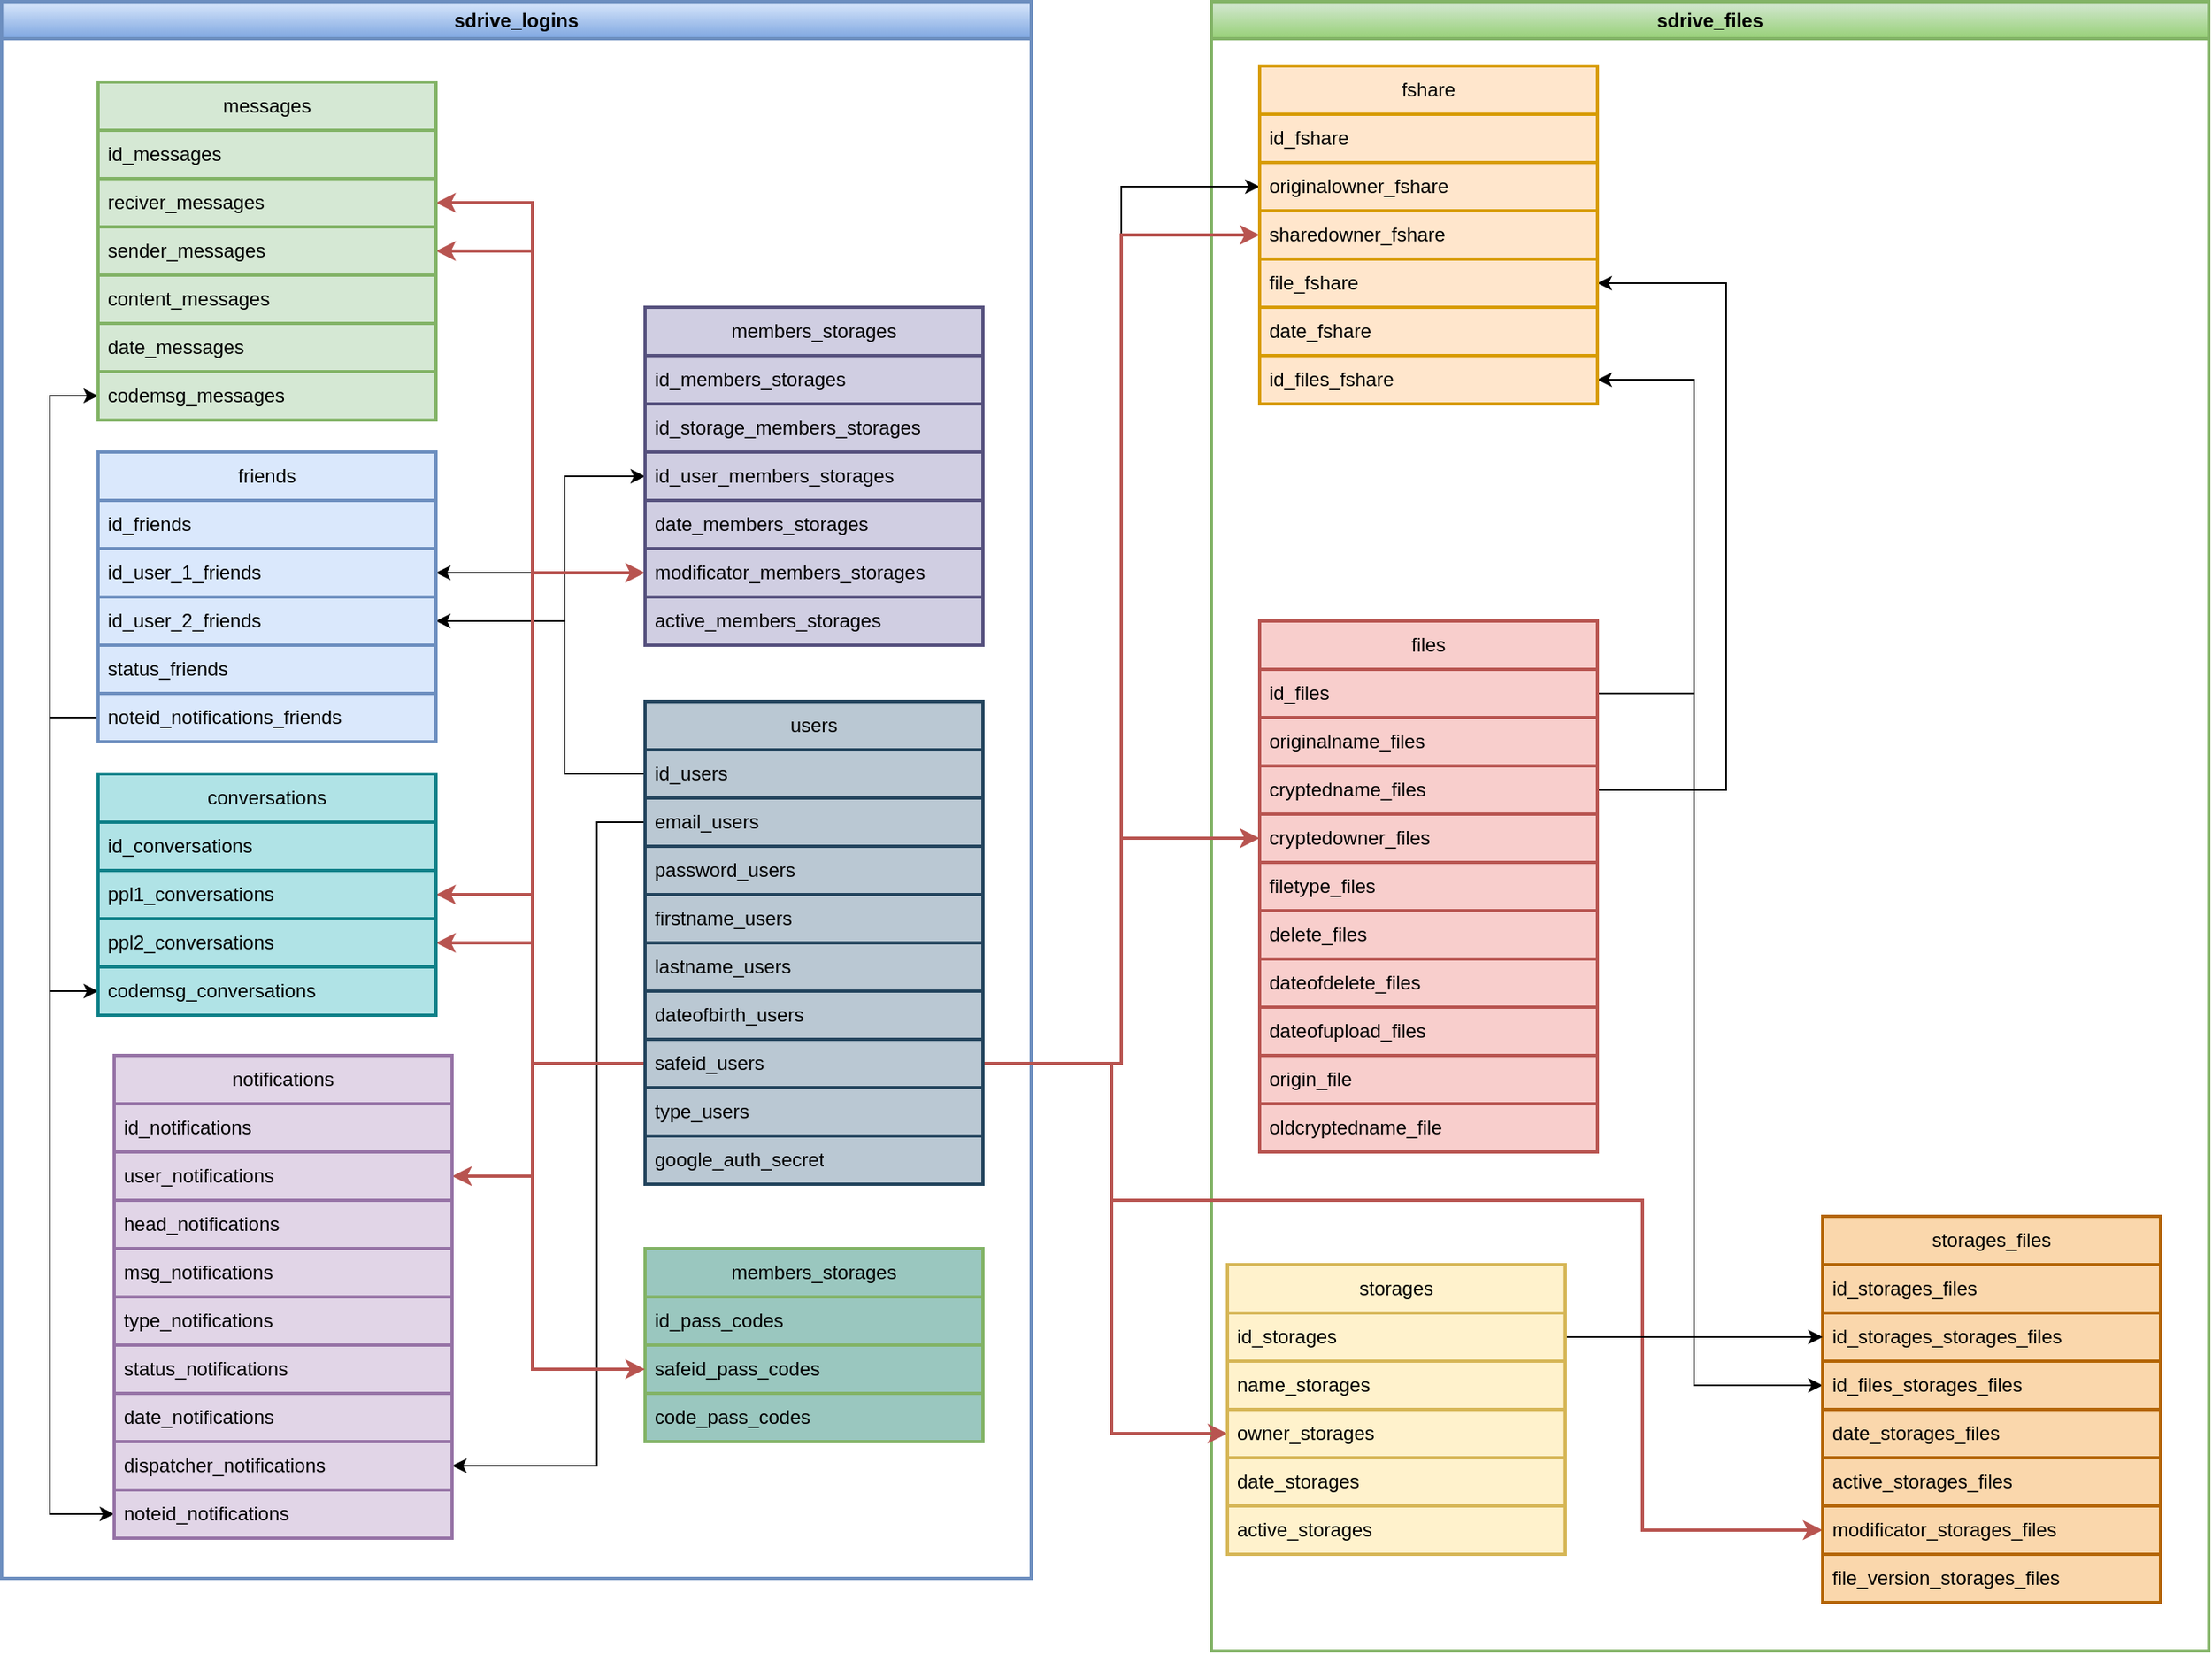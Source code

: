 <mxfile version="24.7.17">
  <diagram id="C5RBs43oDa-KdzZeNtuy" name="Page-1">
    <mxGraphModel dx="2049" dy="1194" grid="1" gridSize="10" guides="1" tooltips="1" connect="1" arrows="1" fold="1" page="1" pageScale="1" pageWidth="827" pageHeight="1169" math="0" shadow="0">
      <root>
        <mxCell id="WIyWlLk6GJQsqaUBKTNV-0" />
        <mxCell id="WIyWlLk6GJQsqaUBKTNV-1" parent="WIyWlLk6GJQsqaUBKTNV-0" />
        <mxCell id="mqpPeJEpPNXo4DSsm6xn-88" value="sdrive_files" style="swimlane;whiteSpace=wrap;html=1;startSize=23;fillColor=#d5e8d4;gradientColor=#97d077;strokeColor=#82b366;container=0;strokeWidth=2;" parent="WIyWlLk6GJQsqaUBKTNV-1" vertex="1">
          <mxGeometry x="952" y="50" width="620" height="1025" as="geometry" />
        </mxCell>
        <mxCell id="mqpPeJEpPNXo4DSsm6xn-89" value="sdrive_logins" style="swimlane;whiteSpace=wrap;html=1;fillColor=#dae8fc;gradientColor=#7ea6e0;strokeColor=#6c8ebf;container=0;strokeWidth=2;" parent="WIyWlLk6GJQsqaUBKTNV-1" vertex="1">
          <mxGeometry x="200" y="50" width="640" height="980" as="geometry" />
        </mxCell>
        <mxCell id="PCbA790wtaqUP_7SGAwk-0" value="google_auth_secret" style="text;strokeColor=#23445d;fillColor=#bac8d3;align=left;verticalAlign=middle;spacingLeft=4;spacingRight=4;overflow=hidden;points=[[0,0.5],[1,0.5]];portConstraint=eastwest;rotatable=0;whiteSpace=wrap;html=1;strokeWidth=2;container=0;" vertex="1" parent="mqpPeJEpPNXo4DSsm6xn-89">
          <mxGeometry x="400" y="705" width="210" height="30" as="geometry" />
        </mxCell>
        <mxCell id="PCbA790wtaqUP_7SGAwk-6" value="members_storages" style="swimlane;fontStyle=0;childLayout=stackLayout;horizontal=1;startSize=30;horizontalStack=0;resizeParent=1;resizeParentMax=0;resizeLast=0;collapsible=1;marginBottom=0;whiteSpace=wrap;html=1;strokeWidth=2;fillColor=#9AC7BF;strokeColor=#82b366;container=0;" vertex="1" parent="mqpPeJEpPNXo4DSsm6xn-89">
          <mxGeometry x="400" y="775" width="210" height="90" as="geometry" />
        </mxCell>
        <mxCell id="PCbA790wtaqUP_7SGAwk-7" value="id_pass_codes" style="text;strokeColor=#82b366;fillColor=#9AC7BF;align=left;verticalAlign=middle;spacingLeft=4;spacingRight=4;overflow=hidden;points=[[0,0.5],[1,0.5]];portConstraint=eastwest;rotatable=0;whiteSpace=wrap;html=1;strokeWidth=2;container=0;" vertex="1" parent="mqpPeJEpPNXo4DSsm6xn-89">
          <mxGeometry x="400" y="805" width="210" height="30" as="geometry" />
        </mxCell>
        <mxCell id="PCbA790wtaqUP_7SGAwk-8" value="safeid_pass_codes" style="text;strokeColor=#82b366;fillColor=#9AC7BF;align=left;verticalAlign=middle;spacingLeft=4;spacingRight=4;overflow=hidden;points=[[0,0.5],[1,0.5]];portConstraint=eastwest;rotatable=0;whiteSpace=wrap;html=1;strokeWidth=2;container=0;" vertex="1" parent="mqpPeJEpPNXo4DSsm6xn-89">
          <mxGeometry x="400" y="835" width="210" height="30" as="geometry" />
        </mxCell>
        <mxCell id="PCbA790wtaqUP_7SGAwk-9" value="code_pass_codes" style="text;strokeColor=#82b366;fillColor=#9AC7BF;align=left;verticalAlign=middle;spacingLeft=4;spacingRight=4;overflow=hidden;points=[[0,0.5],[1,0.5]];portConstraint=eastwest;rotatable=0;whiteSpace=wrap;html=1;strokeWidth=2;container=0;" vertex="1" parent="mqpPeJEpPNXo4DSsm6xn-89">
          <mxGeometry x="400" y="865" width="210" height="30" as="geometry" />
        </mxCell>
        <mxCell id="mqpPeJEpPNXo4DSsm6xn-163" style="edgeStyle=orthogonalEdgeStyle;rounded=0;orthogonalLoop=1;jettySize=auto;html=1;entryX=0;entryY=0.5;entryDx=0;entryDy=0;" parent="WIyWlLk6GJQsqaUBKTNV-1" source="mqpPeJEpPNXo4DSsm6xn-52" target="mqpPeJEpPNXo4DSsm6xn-75" edge="1">
          <mxGeometry relative="1" as="geometry">
            <Array as="points">
              <mxPoint x="230" y="495" />
              <mxPoint x="230" y="990" />
            </Array>
          </mxGeometry>
        </mxCell>
        <mxCell id="mqpPeJEpPNXo4DSsm6xn-167" style="edgeStyle=orthogonalEdgeStyle;rounded=0;orthogonalLoop=1;jettySize=auto;html=1;" parent="WIyWlLk6GJQsqaUBKTNV-1" source="mqpPeJEpPNXo4DSsm6xn-80" target="mqpPeJEpPNXo4DSsm6xn-77" edge="1">
          <mxGeometry relative="1" as="geometry">
            <Array as="points">
              <mxPoint x="570" y="560" />
              <mxPoint x="570" y="960" />
            </Array>
          </mxGeometry>
        </mxCell>
        <mxCell id="mqpPeJEpPNXo4DSsm6xn-168" style="edgeStyle=orthogonalEdgeStyle;rounded=0;orthogonalLoop=1;jettySize=auto;html=1;entryX=1;entryY=0.5;entryDx=0;entryDy=0;fillColor=#f8cecc;gradientColor=#ea6b66;strokeColor=#b85450;strokeWidth=2;" parent="WIyWlLk6GJQsqaUBKTNV-1" source="mqpPeJEpPNXo4DSsm6xn-85" target="mqpPeJEpPNXo4DSsm6xn-69" edge="1">
          <mxGeometry relative="1" as="geometry">
            <Array as="points">
              <mxPoint x="530" y="710" />
              <mxPoint x="530" y="780" />
            </Array>
          </mxGeometry>
        </mxCell>
        <mxCell id="mqpPeJEpPNXo4DSsm6xn-171" style="edgeStyle=orthogonalEdgeStyle;rounded=0;orthogonalLoop=1;jettySize=auto;html=1;entryX=0;entryY=0.5;entryDx=0;entryDy=0;" parent="WIyWlLk6GJQsqaUBKTNV-1" source="mqpPeJEpPNXo4DSsm6xn-52" target="mqpPeJEpPNXo4DSsm6xn-66" edge="1">
          <mxGeometry relative="1" as="geometry">
            <Array as="points">
              <mxPoint x="230" y="495" />
              <mxPoint x="230" y="295" />
            </Array>
          </mxGeometry>
        </mxCell>
        <mxCell id="mqpPeJEpPNXo4DSsm6xn-101" style="edgeStyle=orthogonalEdgeStyle;rounded=0;orthogonalLoop=1;jettySize=auto;html=1;" parent="WIyWlLk6GJQsqaUBKTNV-1" source="mqpPeJEpPNXo4DSsm6xn-79" target="mqpPeJEpPNXo4DSsm6xn-49" edge="1">
          <mxGeometry relative="1" as="geometry">
            <Array as="points">
              <mxPoint x="550" y="530" />
              <mxPoint x="550" y="405" />
            </Array>
          </mxGeometry>
        </mxCell>
        <mxCell id="mqpPeJEpPNXo4DSsm6xn-102" style="edgeStyle=orthogonalEdgeStyle;rounded=0;orthogonalLoop=1;jettySize=auto;html=1;entryX=1;entryY=0.5;entryDx=0;entryDy=0;" parent="WIyWlLk6GJQsqaUBKTNV-1" source="mqpPeJEpPNXo4DSsm6xn-79" target="mqpPeJEpPNXo4DSsm6xn-51" edge="1">
          <mxGeometry relative="1" as="geometry">
            <Array as="points">
              <mxPoint x="550" y="530" />
              <mxPoint x="550" y="435" />
            </Array>
          </mxGeometry>
        </mxCell>
        <mxCell id="mqpPeJEpPNXo4DSsm6xn-169" style="edgeStyle=orthogonalEdgeStyle;rounded=0;orthogonalLoop=1;jettySize=auto;html=1;entryX=1;entryY=0.5;entryDx=0;entryDy=0;fillColor=#f8cecc;gradientColor=#ea6b66;strokeColor=#b85450;strokeWidth=2;" parent="WIyWlLk6GJQsqaUBKTNV-1" source="mqpPeJEpPNXo4DSsm6xn-85" target="mqpPeJEpPNXo4DSsm6xn-43" edge="1">
          <mxGeometry relative="1" as="geometry">
            <Array as="points">
              <mxPoint x="530" y="710" />
              <mxPoint x="530" y="605" />
            </Array>
          </mxGeometry>
        </mxCell>
        <mxCell id="mqpPeJEpPNXo4DSsm6xn-170" style="edgeStyle=orthogonalEdgeStyle;rounded=0;orthogonalLoop=1;jettySize=auto;html=1;entryX=1;entryY=0.5;entryDx=0;entryDy=0;fillColor=#f8cecc;gradientColor=#ea6b66;strokeColor=#b85450;strokeWidth=2;" parent="WIyWlLk6GJQsqaUBKTNV-1" source="mqpPeJEpPNXo4DSsm6xn-85" target="mqpPeJEpPNXo4DSsm6xn-45" edge="1">
          <mxGeometry relative="1" as="geometry">
            <Array as="points">
              <mxPoint x="530" y="710" />
              <mxPoint x="530" y="635" />
            </Array>
          </mxGeometry>
        </mxCell>
        <mxCell id="mqpPeJEpPNXo4DSsm6xn-172" style="edgeStyle=orthogonalEdgeStyle;rounded=0;orthogonalLoop=1;jettySize=auto;html=1;entryX=1;entryY=0.5;entryDx=0;entryDy=0;fillColor=#f8cecc;gradientColor=#ea6b66;strokeColor=#b85450;strokeWidth=2;" parent="WIyWlLk6GJQsqaUBKTNV-1" source="mqpPeJEpPNXo4DSsm6xn-85" target="mqpPeJEpPNXo4DSsm6xn-62" edge="1">
          <mxGeometry relative="1" as="geometry">
            <Array as="points">
              <mxPoint x="530" y="710" />
              <mxPoint x="530" y="175" />
            </Array>
          </mxGeometry>
        </mxCell>
        <mxCell id="mqpPeJEpPNXo4DSsm6xn-173" style="edgeStyle=orthogonalEdgeStyle;rounded=0;orthogonalLoop=1;jettySize=auto;html=1;entryX=1;entryY=0.5;entryDx=0;entryDy=0;fillColor=#f8cecc;gradientColor=#ea6b66;strokeColor=#b85450;strokeWidth=2;" parent="WIyWlLk6GJQsqaUBKTNV-1" source="mqpPeJEpPNXo4DSsm6xn-85" target="mqpPeJEpPNXo4DSsm6xn-64" edge="1">
          <mxGeometry relative="1" as="geometry">
            <Array as="points">
              <mxPoint x="530" y="710" />
              <mxPoint x="530" y="205" />
            </Array>
          </mxGeometry>
        </mxCell>
        <mxCell id="mqpPeJEpPNXo4DSsm6xn-174" style="edgeStyle=orthogonalEdgeStyle;rounded=0;orthogonalLoop=1;jettySize=auto;html=1;" parent="WIyWlLk6GJQsqaUBKTNV-1" source="mqpPeJEpPNXo4DSsm6xn-79" target="mqpPeJEpPNXo4DSsm6xn-57" edge="1">
          <mxGeometry relative="1" as="geometry">
            <Array as="points">
              <mxPoint x="550" y="530" />
              <mxPoint x="550" y="345" />
            </Array>
          </mxGeometry>
        </mxCell>
        <mxCell id="mqpPeJEpPNXo4DSsm6xn-175" style="edgeStyle=orthogonalEdgeStyle;rounded=0;orthogonalLoop=1;jettySize=auto;html=1;fillColor=#f8cecc;gradientColor=#ea6b66;strokeColor=#b85450;strokeWidth=2;" parent="WIyWlLk6GJQsqaUBKTNV-1" source="mqpPeJEpPNXo4DSsm6xn-85" target="mqpPeJEpPNXo4DSsm6xn-58" edge="1">
          <mxGeometry relative="1" as="geometry">
            <Array as="points">
              <mxPoint x="530" y="710" />
              <mxPoint x="530" y="405" />
            </Array>
          </mxGeometry>
        </mxCell>
        <mxCell id="mqpPeJEpPNXo4DSsm6xn-60" value="messages" style="swimlane;fontStyle=0;childLayout=stackLayout;horizontal=1;startSize=30;horizontalStack=0;resizeParent=1;resizeParentMax=0;resizeLast=0;collapsible=1;marginBottom=0;whiteSpace=wrap;html=1;strokeWidth=2;fillColor=#d5e8d4;strokeColor=#82b366;container=0;" parent="WIyWlLk6GJQsqaUBKTNV-1" vertex="1">
          <mxGeometry x="260" y="100" width="210" height="90" as="geometry" />
        </mxCell>
        <mxCell id="mqpPeJEpPNXo4DSsm6xn-63" value="content_messages" style="text;strokeColor=#82b366;fillColor=#d5e8d4;align=left;verticalAlign=middle;spacingLeft=4;spacingRight=4;overflow=hidden;points=[[0,0.5],[1,0.5]];portConstraint=eastwest;rotatable=0;whiteSpace=wrap;html=1;strokeWidth=2;container=0;" parent="WIyWlLk6GJQsqaUBKTNV-1" vertex="1">
          <mxGeometry x="260" y="220" width="210" height="30" as="geometry" />
        </mxCell>
        <mxCell id="mqpPeJEpPNXo4DSsm6xn-64" value="sender_messages" style="text;strokeColor=#82b366;fillColor=#d5e8d4;align=left;verticalAlign=middle;spacingLeft=4;spacingRight=4;overflow=hidden;points=[[0,0.5],[1,0.5]];portConstraint=eastwest;rotatable=0;whiteSpace=wrap;html=1;strokeWidth=2;container=0;" parent="WIyWlLk6GJQsqaUBKTNV-1" vertex="1">
          <mxGeometry x="260" y="190" width="210" height="30" as="geometry" />
        </mxCell>
        <mxCell id="mqpPeJEpPNXo4DSsm6xn-65" value="date_messages" style="text;strokeColor=#82b366;fillColor=#d5e8d4;align=left;verticalAlign=middle;spacingLeft=4;spacingRight=4;overflow=hidden;points=[[0,0.5],[1,0.5]];portConstraint=eastwest;rotatable=0;whiteSpace=wrap;html=1;strokeWidth=2;container=0;" parent="WIyWlLk6GJQsqaUBKTNV-1" vertex="1">
          <mxGeometry x="260" y="250" width="210" height="30" as="geometry" />
        </mxCell>
        <mxCell id="mqpPeJEpPNXo4DSsm6xn-66" value="codemsg_messages" style="text;strokeColor=#82b366;fillColor=#d5e8d4;align=left;verticalAlign=middle;spacingLeft=4;spacingRight=4;overflow=hidden;points=[[0,0.5],[1,0.5]];portConstraint=eastwest;rotatable=0;whiteSpace=wrap;html=1;strokeWidth=2;container=0;" parent="WIyWlLk6GJQsqaUBKTNV-1" vertex="1">
          <mxGeometry x="260" y="280" width="210" height="30" as="geometry" />
        </mxCell>
        <mxCell id="mqpPeJEpPNXo4DSsm6xn-67" value="notifications" style="swimlane;fontStyle=0;childLayout=stackLayout;horizontal=1;startSize=30;horizontalStack=0;resizeParent=1;resizeParentMax=0;resizeLast=0;collapsible=1;marginBottom=0;whiteSpace=wrap;html=1;strokeWidth=2;fillColor=#e1d5e7;strokeColor=#9673a6;container=0;" parent="WIyWlLk6GJQsqaUBKTNV-1" vertex="1">
          <mxGeometry x="270" y="705" width="210" height="90" as="geometry" />
        </mxCell>
        <mxCell id="mqpPeJEpPNXo4DSsm6xn-70" value="msg_notifications" style="text;strokeColor=#9673a6;fillColor=#e1d5e7;align=left;verticalAlign=middle;spacingLeft=4;spacingRight=4;overflow=hidden;points=[[0,0.5],[1,0.5]];portConstraint=eastwest;rotatable=0;whiteSpace=wrap;html=1;strokeWidth=2;container=0;" parent="WIyWlLk6GJQsqaUBKTNV-1" vertex="1">
          <mxGeometry x="270" y="825" width="210" height="30" as="geometry" />
        </mxCell>
        <mxCell id="mqpPeJEpPNXo4DSsm6xn-71" value="head_notifications" style="text;strokeColor=#9673a6;fillColor=#e1d5e7;align=left;verticalAlign=middle;spacingLeft=4;spacingRight=4;overflow=hidden;points=[[0,0.5],[1,0.5]];portConstraint=eastwest;rotatable=0;whiteSpace=wrap;html=1;strokeWidth=2;container=0;" parent="WIyWlLk6GJQsqaUBKTNV-1" vertex="1">
          <mxGeometry x="270" y="795" width="210" height="30" as="geometry" />
        </mxCell>
        <mxCell id="mqpPeJEpPNXo4DSsm6xn-72" value="type_notifications" style="text;strokeColor=#9673a6;fillColor=#e1d5e7;align=left;verticalAlign=middle;spacingLeft=4;spacingRight=4;overflow=hidden;points=[[0,0.5],[1,0.5]];portConstraint=eastwest;rotatable=0;whiteSpace=wrap;html=1;strokeWidth=2;container=0;" parent="WIyWlLk6GJQsqaUBKTNV-1" vertex="1">
          <mxGeometry x="270" y="855" width="210" height="30" as="geometry" />
        </mxCell>
        <mxCell id="mqpPeJEpPNXo4DSsm6xn-73" value="status_notifications" style="text;strokeColor=#9673a6;fillColor=#e1d5e7;align=left;verticalAlign=middle;spacingLeft=4;spacingRight=4;overflow=hidden;points=[[0,0.5],[1,0.5]];portConstraint=eastwest;rotatable=0;whiteSpace=wrap;html=1;strokeWidth=2;container=0;" parent="WIyWlLk6GJQsqaUBKTNV-1" vertex="1">
          <mxGeometry x="270" y="885" width="210" height="30" as="geometry" />
        </mxCell>
        <mxCell id="mqpPeJEpPNXo4DSsm6xn-74" value="date_notifications" style="text;strokeColor=#9673a6;fillColor=#e1d5e7;align=left;verticalAlign=middle;spacingLeft=4;spacingRight=4;overflow=hidden;points=[[0,0.5],[1,0.5]];portConstraint=eastwest;rotatable=0;whiteSpace=wrap;html=1;strokeWidth=2;container=0;" parent="WIyWlLk6GJQsqaUBKTNV-1" vertex="1">
          <mxGeometry x="270" y="915" width="210" height="30" as="geometry" />
        </mxCell>
        <mxCell id="mqpPeJEpPNXo4DSsm6xn-75" value="noteid_notifications" style="text;strokeColor=#9673a6;fillColor=#e1d5e7;align=left;verticalAlign=middle;spacingLeft=4;spacingRight=4;overflow=hidden;points=[[0,0.5],[1,0.5]];portConstraint=eastwest;rotatable=0;whiteSpace=wrap;html=1;strokeWidth=2;container=0;" parent="WIyWlLk6GJQsqaUBKTNV-1" vertex="1">
          <mxGeometry x="270" y="975" width="210" height="30" as="geometry" />
        </mxCell>
        <mxCell id="mqpPeJEpPNXo4DSsm6xn-77" value="dispatcher_notifications" style="text;strokeColor=#9673a6;fillColor=#e1d5e7;align=left;verticalAlign=middle;spacingLeft=4;spacingRight=4;overflow=hidden;points=[[0,0.5],[1,0.5]];portConstraint=eastwest;rotatable=0;whiteSpace=wrap;html=1;strokeWidth=2;container=0;" parent="WIyWlLk6GJQsqaUBKTNV-1" vertex="1">
          <mxGeometry x="270" y="945" width="210" height="30" as="geometry" />
        </mxCell>
        <mxCell id="mqpPeJEpPNXo4DSsm6xn-68" value="id_notifications" style="text;strokeColor=#9673a6;fillColor=#e1d5e7;align=left;verticalAlign=middle;spacingLeft=4;spacingRight=4;overflow=hidden;points=[[0,0.5],[1,0.5]];portConstraint=eastwest;rotatable=0;whiteSpace=wrap;html=1;strokeWidth=2;container=0;" parent="WIyWlLk6GJQsqaUBKTNV-1" vertex="1">
          <mxGeometry x="270" y="735" width="210" height="30" as="geometry" />
        </mxCell>
        <mxCell id="mqpPeJEpPNXo4DSsm6xn-69" value="user_notifications" style="text;strokeColor=#9673a6;fillColor=#e1d5e7;align=left;verticalAlign=middle;spacingLeft=4;spacingRight=4;overflow=hidden;points=[[0,0.5],[1,0.5]];portConstraint=eastwest;rotatable=0;whiteSpace=wrap;html=1;strokeWidth=2;container=0;" parent="WIyWlLk6GJQsqaUBKTNV-1" vertex="1">
          <mxGeometry x="270" y="765" width="210" height="30" as="geometry" />
        </mxCell>
        <mxCell id="mqpPeJEpPNXo4DSsm6xn-78" value="users" style="swimlane;fontStyle=0;childLayout=stackLayout;horizontal=1;startSize=30;horizontalStack=0;resizeParent=1;resizeParentMax=0;resizeLast=0;collapsible=1;marginBottom=0;whiteSpace=wrap;html=1;strokeWidth=2;fillColor=#bac8d3;strokeColor=#23445d;container=0;" parent="WIyWlLk6GJQsqaUBKTNV-1" vertex="1">
          <mxGeometry x="600" y="485" width="210" height="210" as="geometry" />
        </mxCell>
        <mxCell id="PCbA790wtaqUP_7SGAwk-4" value="id_storage_members_storages" style="text;strokeColor=#56517e;fillColor=#d0cee2;align=left;verticalAlign=middle;spacingLeft=4;spacingRight=4;overflow=hidden;points=[[0,0.5],[1,0.5]];portConstraint=eastwest;rotatable=0;whiteSpace=wrap;html=1;strokeWidth=2;container=0;" vertex="1" parent="mqpPeJEpPNXo4DSsm6xn-78">
          <mxGeometry y="30" width="210" height="30" as="geometry" />
        </mxCell>
        <mxCell id="PCbA790wtaqUP_7SGAwk-3" value="id_members_storages" style="text;strokeColor=#56517e;fillColor=#d0cee2;align=left;verticalAlign=middle;spacingLeft=4;spacingRight=4;overflow=hidden;points=[[0,0.5],[1,0.5]];portConstraint=eastwest;rotatable=0;whiteSpace=wrap;html=1;strokeWidth=2;container=0;" vertex="1" parent="mqpPeJEpPNXo4DSsm6xn-78">
          <mxGeometry y="60" width="210" height="30" as="geometry" />
        </mxCell>
        <mxCell id="PCbA790wtaqUP_7SGAwk-2" value="id_user_members_storages" style="text;strokeColor=#56517e;fillColor=#d0cee2;align=left;verticalAlign=middle;spacingLeft=4;spacingRight=4;overflow=hidden;points=[[0,0.5],[1,0.5]];portConstraint=eastwest;rotatable=0;whiteSpace=wrap;html=1;strokeWidth=2;container=0;" vertex="1" parent="mqpPeJEpPNXo4DSsm6xn-78">
          <mxGeometry y="90" width="210" height="30" as="geometry" />
        </mxCell>
        <mxCell id="PCbA790wtaqUP_7SGAwk-1" value="members_storages" style="swimlane;fontStyle=0;childLayout=stackLayout;horizontal=1;startSize=30;horizontalStack=0;resizeParent=1;resizeParentMax=0;resizeLast=0;collapsible=1;marginBottom=0;whiteSpace=wrap;html=1;strokeWidth=2;fillColor=#d0cee2;strokeColor=#56517e;container=0;" vertex="1" parent="mqpPeJEpPNXo4DSsm6xn-78">
          <mxGeometry y="120" width="210" height="90" as="geometry" />
        </mxCell>
        <mxCell id="mqpPeJEpPNXo4DSsm6xn-81" value="firstname_users" style="text;strokeColor=#23445d;fillColor=#bac8d3;align=left;verticalAlign=middle;spacingLeft=4;spacingRight=4;overflow=hidden;points=[[0,0.5],[1,0.5]];portConstraint=eastwest;rotatable=0;whiteSpace=wrap;html=1;strokeWidth=2;container=0;" parent="WIyWlLk6GJQsqaUBKTNV-1" vertex="1">
          <mxGeometry x="600" y="605" width="210" height="30" as="geometry" />
        </mxCell>
        <mxCell id="mqpPeJEpPNXo4DSsm6xn-82" value="password_users" style="text;strokeColor=#23445d;fillColor=#bac8d3;align=left;verticalAlign=middle;spacingLeft=4;spacingRight=4;overflow=hidden;points=[[0,0.5],[1,0.5]];portConstraint=eastwest;rotatable=0;whiteSpace=wrap;html=1;strokeWidth=2;container=0;" parent="WIyWlLk6GJQsqaUBKTNV-1" vertex="1">
          <mxGeometry x="600" y="575" width="210" height="30" as="geometry" />
        </mxCell>
        <mxCell id="mqpPeJEpPNXo4DSsm6xn-83" value="lastname_users" style="text;strokeColor=#23445d;fillColor=#bac8d3;align=left;verticalAlign=middle;spacingLeft=4;spacingRight=4;overflow=hidden;points=[[0,0.5],[1,0.5]];portConstraint=eastwest;rotatable=0;whiteSpace=wrap;html=1;strokeWidth=2;container=0;" parent="WIyWlLk6GJQsqaUBKTNV-1" vertex="1">
          <mxGeometry x="600" y="635" width="210" height="30" as="geometry" />
        </mxCell>
        <mxCell id="mqpPeJEpPNXo4DSsm6xn-84" value="dateofbirth_users" style="text;strokeColor=#23445d;fillColor=#bac8d3;align=left;verticalAlign=middle;spacingLeft=4;spacingRight=4;overflow=hidden;points=[[0,0.5],[1,0.5]];portConstraint=eastwest;rotatable=0;whiteSpace=wrap;html=1;strokeWidth=2;container=0;" parent="WIyWlLk6GJQsqaUBKTNV-1" vertex="1">
          <mxGeometry x="600" y="665" width="210" height="30" as="geometry" />
        </mxCell>
        <mxCell id="mqpPeJEpPNXo4DSsm6xn-177" style="edgeStyle=orthogonalEdgeStyle;rounded=0;orthogonalLoop=1;jettySize=auto;html=1;entryX=0;entryY=0.5;entryDx=0;entryDy=0;" parent="WIyWlLk6GJQsqaUBKTNV-1" source="mqpPeJEpPNXo4DSsm6xn-85" target="mqpPeJEpPNXo4DSsm6xn-13" edge="1">
          <mxGeometry relative="1" as="geometry" />
        </mxCell>
        <mxCell id="mqpPeJEpPNXo4DSsm6xn-178" style="edgeStyle=orthogonalEdgeStyle;rounded=0;orthogonalLoop=1;jettySize=auto;html=1;fillColor=#f8cecc;gradientColor=#ea6b66;strokeColor=#b85450;strokeWidth=2;" parent="WIyWlLk6GJQsqaUBKTNV-1" source="mqpPeJEpPNXo4DSsm6xn-85" target="mqpPeJEpPNXo4DSsm6xn-15" edge="1">
          <mxGeometry relative="1" as="geometry" />
        </mxCell>
        <mxCell id="mqpPeJEpPNXo4DSsm6xn-180" style="edgeStyle=orthogonalEdgeStyle;rounded=0;orthogonalLoop=1;jettySize=auto;html=1;fillColor=#f8cecc;gradientColor=#ea6b66;strokeColor=#b85450;strokeWidth=2;" parent="WIyWlLk6GJQsqaUBKTNV-1" source="mqpPeJEpPNXo4DSsm6xn-85" target="mqpPeJEpPNXo4DSsm6xn-4" edge="1">
          <mxGeometry relative="1" as="geometry" />
        </mxCell>
        <mxCell id="mqpPeJEpPNXo4DSsm6xn-184" style="edgeStyle=orthogonalEdgeStyle;rounded=0;orthogonalLoop=1;jettySize=auto;html=1;fillColor=#f8cecc;gradientColor=#ea6b66;strokeColor=#b85450;strokeWidth=2;" parent="WIyWlLk6GJQsqaUBKTNV-1" source="mqpPeJEpPNXo4DSsm6xn-85" target="mqpPeJEpPNXo4DSsm6xn-39" edge="1">
          <mxGeometry relative="1" as="geometry">
            <Array as="points">
              <mxPoint x="890" y="710" />
              <mxPoint x="890" y="795" />
              <mxPoint x="1220" y="795" />
              <mxPoint x="1220" y="1000" />
            </Array>
          </mxGeometry>
        </mxCell>
        <mxCell id="mqpPeJEpPNXo4DSsm6xn-185" style="edgeStyle=orthogonalEdgeStyle;rounded=0;orthogonalLoop=1;jettySize=auto;html=1;entryX=0;entryY=0.5;entryDx=0;entryDy=0;fillColor=#f8cecc;gradientColor=#ea6b66;strokeColor=#b85450;strokeWidth=2;" parent="WIyWlLk6GJQsqaUBKTNV-1" edge="1">
          <mxGeometry relative="1" as="geometry">
            <mxPoint x="810" y="710.037" as="sourcePoint" />
            <mxPoint x="962.0" y="940" as="targetPoint" />
            <Array as="points">
              <mxPoint x="890" y="710" />
              <mxPoint x="890" y="940" />
            </Array>
          </mxGeometry>
        </mxCell>
        <mxCell id="PCbA790wtaqUP_7SGAwk-10" style="edgeStyle=orthogonalEdgeStyle;rounded=0;orthogonalLoop=1;jettySize=auto;html=1;entryX=0;entryY=0.5;entryDx=0;entryDy=0;strokeColor=#b85450;strokeWidth=2;" edge="1" parent="WIyWlLk6GJQsqaUBKTNV-1" source="mqpPeJEpPNXo4DSsm6xn-85" target="PCbA790wtaqUP_7SGAwk-8">
          <mxGeometry relative="1" as="geometry">
            <Array as="points">
              <mxPoint x="530" y="710" />
              <mxPoint x="530" y="900" />
            </Array>
          </mxGeometry>
        </mxCell>
        <mxCell id="mqpPeJEpPNXo4DSsm6xn-85" value="safeid_users" style="text;strokeColor=#23445d;fillColor=#bac8d3;align=left;verticalAlign=middle;spacingLeft=4;spacingRight=4;overflow=hidden;points=[[0,0.5],[1,0.5]];portConstraint=eastwest;rotatable=0;whiteSpace=wrap;html=1;strokeWidth=2;container=0;" parent="WIyWlLk6GJQsqaUBKTNV-1" vertex="1">
          <mxGeometry x="600" y="695" width="210" height="30" as="geometry" />
        </mxCell>
        <mxCell id="mqpPeJEpPNXo4DSsm6xn-87" value="type_users" style="text;strokeColor=#23445d;fillColor=#bac8d3;align=left;verticalAlign=middle;spacingLeft=4;spacingRight=4;overflow=hidden;points=[[0,0.5],[1,0.5]];portConstraint=eastwest;rotatable=0;whiteSpace=wrap;html=1;strokeWidth=2;container=0;" parent="WIyWlLk6GJQsqaUBKTNV-1" vertex="1">
          <mxGeometry x="600" y="725" width="210" height="30" as="geometry" />
        </mxCell>
        <mxCell id="mqpPeJEpPNXo4DSsm6xn-53" value="members_storages" style="swimlane;fontStyle=0;childLayout=stackLayout;horizontal=1;startSize=30;horizontalStack=0;resizeParent=1;resizeParentMax=0;resizeLast=0;collapsible=1;marginBottom=0;whiteSpace=wrap;html=1;strokeWidth=2;fillColor=#d0cee2;strokeColor=#56517e;container=0;" parent="WIyWlLk6GJQsqaUBKTNV-1" vertex="1">
          <mxGeometry x="600" y="240" width="210" height="90" as="geometry" />
        </mxCell>
        <mxCell id="mqpPeJEpPNXo4DSsm6xn-56" value="date_members_storages" style="text;strokeColor=#56517e;fillColor=#d0cee2;align=left;verticalAlign=middle;spacingLeft=4;spacingRight=4;overflow=hidden;points=[[0,0.5],[1,0.5]];portConstraint=eastwest;rotatable=0;whiteSpace=wrap;html=1;strokeWidth=2;container=0;" parent="WIyWlLk6GJQsqaUBKTNV-1" vertex="1">
          <mxGeometry x="600" y="360" width="210" height="30" as="geometry" />
        </mxCell>
        <mxCell id="mqpPeJEpPNXo4DSsm6xn-57" value="id_user_members_storages" style="text;strokeColor=#56517e;fillColor=#d0cee2;align=left;verticalAlign=middle;spacingLeft=4;spacingRight=4;overflow=hidden;points=[[0,0.5],[1,0.5]];portConstraint=eastwest;rotatable=0;whiteSpace=wrap;html=1;strokeWidth=2;container=0;" parent="WIyWlLk6GJQsqaUBKTNV-1" vertex="1">
          <mxGeometry x="600" y="330" width="210" height="30" as="geometry" />
        </mxCell>
        <mxCell id="mqpPeJEpPNXo4DSsm6xn-58" value="modificator_members_storages" style="text;strokeColor=#56517e;fillColor=#d0cee2;align=left;verticalAlign=middle;spacingLeft=4;spacingRight=4;overflow=hidden;points=[[0,0.5],[1,0.5]];portConstraint=eastwest;rotatable=0;whiteSpace=wrap;html=1;strokeWidth=2;container=0;" parent="WIyWlLk6GJQsqaUBKTNV-1" vertex="1">
          <mxGeometry x="600" y="390" width="210" height="30" as="geometry" />
        </mxCell>
        <mxCell id="mqpPeJEpPNXo4DSsm6xn-59" value="active_members_storages" style="text;strokeColor=#56517e;fillColor=#d0cee2;align=left;verticalAlign=middle;spacingLeft=4;spacingRight=4;overflow=hidden;points=[[0,0.5],[1,0.5]];portConstraint=eastwest;rotatable=0;whiteSpace=wrap;html=1;strokeWidth=2;container=0;" parent="WIyWlLk6GJQsqaUBKTNV-1" vertex="1">
          <mxGeometry x="600" y="420" width="210" height="30" as="geometry" />
        </mxCell>
        <mxCell id="mqpPeJEpPNXo4DSsm6xn-162" style="edgeStyle=orthogonalEdgeStyle;rounded=0;orthogonalLoop=1;jettySize=auto;html=1;entryX=0;entryY=0.5;entryDx=0;entryDy=0;" parent="WIyWlLk6GJQsqaUBKTNV-1" source="mqpPeJEpPNXo4DSsm6xn-52" target="mqpPeJEpPNXo4DSsm6xn-44" edge="1">
          <mxGeometry relative="1" as="geometry">
            <Array as="points">
              <mxPoint x="230" y="495" />
              <mxPoint x="230" y="665" />
            </Array>
          </mxGeometry>
        </mxCell>
        <mxCell id="mqpPeJEpPNXo4DSsm6xn-47" value="friends" style="swimlane;fontStyle=0;childLayout=stackLayout;horizontal=1;startSize=30;horizontalStack=0;resizeParent=1;resizeParentMax=0;resizeLast=0;collapsible=1;marginBottom=0;whiteSpace=wrap;html=1;strokeWidth=2;fillColor=#dae8fc;strokeColor=#6c8ebf;container=0;" parent="WIyWlLk6GJQsqaUBKTNV-1" vertex="1">
          <mxGeometry x="260" y="330" width="210" height="90" as="geometry" />
        </mxCell>
        <mxCell id="mqpPeJEpPNXo4DSsm6xn-50" value="status_friends" style="text;strokeColor=#6c8ebf;fillColor=#dae8fc;align=left;verticalAlign=middle;spacingLeft=4;spacingRight=4;overflow=hidden;points=[[0,0.5],[1,0.5]];portConstraint=eastwest;rotatable=0;whiteSpace=wrap;html=1;strokeWidth=2;container=0;" parent="WIyWlLk6GJQsqaUBKTNV-1" vertex="1">
          <mxGeometry x="260" y="450" width="210" height="30" as="geometry" />
        </mxCell>
        <mxCell id="mqpPeJEpPNXo4DSsm6xn-51" value="id_user_2_friends" style="text;strokeColor=#6c8ebf;fillColor=#dae8fc;align=left;verticalAlign=middle;spacingLeft=4;spacingRight=4;overflow=hidden;points=[[0,0.5],[1,0.5]];portConstraint=eastwest;rotatable=0;whiteSpace=wrap;html=1;strokeWidth=2;container=0;" parent="WIyWlLk6GJQsqaUBKTNV-1" vertex="1">
          <mxGeometry x="260" y="420" width="210" height="30" as="geometry" />
        </mxCell>
        <mxCell id="mqpPeJEpPNXo4DSsm6xn-52" value="noteid_notifications_friends" style="text;strokeColor=#6c8ebf;fillColor=#dae8fc;align=left;verticalAlign=middle;spacingLeft=4;spacingRight=4;overflow=hidden;points=[[0,0.5],[1,0.5]];portConstraint=eastwest;rotatable=0;whiteSpace=wrap;html=1;strokeWidth=2;container=0;" parent="WIyWlLk6GJQsqaUBKTNV-1" vertex="1">
          <mxGeometry x="260" y="480" width="210" height="30" as="geometry" />
        </mxCell>
        <mxCell id="mqpPeJEpPNXo4DSsm6xn-41" value="conversations" style="swimlane;fontStyle=0;childLayout=stackLayout;horizontal=1;startSize=30;horizontalStack=0;resizeParent=1;resizeParentMax=0;resizeLast=0;collapsible=1;marginBottom=0;whiteSpace=wrap;html=1;strokeWidth=2;fillColor=#b0e3e6;strokeColor=#0e8088;container=0;" parent="WIyWlLk6GJQsqaUBKTNV-1" vertex="1">
          <mxGeometry x="260" y="530" width="210" height="90" as="geometry" />
        </mxCell>
        <mxCell id="mqpPeJEpPNXo4DSsm6xn-44" value="codemsg_conversations" style="text;strokeColor=#0e8088;fillColor=#b0e3e6;align=left;verticalAlign=middle;spacingLeft=4;spacingRight=4;overflow=hidden;points=[[0,0.5],[1,0.5]];portConstraint=eastwest;rotatable=0;whiteSpace=wrap;html=1;strokeWidth=2;container=0;" parent="WIyWlLk6GJQsqaUBKTNV-1" vertex="1">
          <mxGeometry x="260" y="650" width="210" height="30" as="geometry" />
        </mxCell>
        <mxCell id="mqpPeJEpPNXo4DSsm6xn-45" value="ppl2_conversations" style="text;strokeColor=#0e8088;fillColor=#b0e3e6;align=left;verticalAlign=middle;spacingLeft=4;spacingRight=4;overflow=hidden;points=[[0,0.5],[1,0.5]];portConstraint=eastwest;rotatable=0;whiteSpace=wrap;html=1;strokeWidth=2;container=0;" parent="WIyWlLk6GJQsqaUBKTNV-1" vertex="1">
          <mxGeometry x="260" y="620" width="210" height="30" as="geometry" />
        </mxCell>
        <mxCell id="mqpPeJEpPNXo4DSsm6xn-42" value="id_conversations" style="text;strokeColor=#0e8088;fillColor=#b0e3e6;align=left;verticalAlign=middle;spacingLeft=4;spacingRight=4;overflow=hidden;points=[[0,0.5],[1,0.5]];portConstraint=eastwest;rotatable=0;whiteSpace=wrap;html=1;strokeWidth=2;container=0;" parent="WIyWlLk6GJQsqaUBKTNV-1" vertex="1">
          <mxGeometry x="260" y="560" width="210" height="30" as="geometry" />
        </mxCell>
        <mxCell id="mqpPeJEpPNXo4DSsm6xn-43" value="ppl1_conversations" style="text;strokeColor=#0e8088;fillColor=#b0e3e6;align=left;verticalAlign=middle;spacingLeft=4;spacingRight=4;overflow=hidden;points=[[0,0.5],[1,0.5]];portConstraint=eastwest;rotatable=0;whiteSpace=wrap;html=1;strokeWidth=2;container=0;" parent="WIyWlLk6GJQsqaUBKTNV-1" vertex="1">
          <mxGeometry x="260" y="590" width="210" height="30" as="geometry" />
        </mxCell>
        <mxCell id="mqpPeJEpPNXo4DSsm6xn-48" value="id_friends" style="text;strokeColor=#6c8ebf;fillColor=#dae8fc;align=left;verticalAlign=middle;spacingLeft=4;spacingRight=4;overflow=hidden;points=[[0,0.5],[1,0.5]];portConstraint=eastwest;rotatable=0;whiteSpace=wrap;html=1;strokeWidth=2;container=0;" parent="WIyWlLk6GJQsqaUBKTNV-1" vertex="1">
          <mxGeometry x="260" y="360" width="210" height="30" as="geometry" />
        </mxCell>
        <mxCell id="mqpPeJEpPNXo4DSsm6xn-49" value="id_user_1_friends" style="text;strokeColor=#6c8ebf;fillColor=#dae8fc;align=left;verticalAlign=middle;spacingLeft=4;spacingRight=4;overflow=hidden;points=[[0,0.5],[1,0.5]];portConstraint=eastwest;rotatable=0;whiteSpace=wrap;html=1;strokeWidth=2;container=0;" parent="WIyWlLk6GJQsqaUBKTNV-1" vertex="1">
          <mxGeometry x="260" y="390" width="210" height="30" as="geometry" />
        </mxCell>
        <mxCell id="mqpPeJEpPNXo4DSsm6xn-61" value="id_messages" style="text;strokeColor=#82b366;fillColor=#d5e8d4;align=left;verticalAlign=middle;spacingLeft=4;spacingRight=4;overflow=hidden;points=[[0,0.5],[1,0.5]];portConstraint=eastwest;rotatable=0;whiteSpace=wrap;html=1;strokeWidth=2;container=0;" parent="WIyWlLk6GJQsqaUBKTNV-1" vertex="1">
          <mxGeometry x="260" y="130" width="210" height="30" as="geometry" />
        </mxCell>
        <mxCell id="mqpPeJEpPNXo4DSsm6xn-62" value="reciver_messages" style="text;strokeColor=#82b366;fillColor=#d5e8d4;align=left;verticalAlign=middle;spacingLeft=4;spacingRight=4;overflow=hidden;points=[[0,0.5],[1,0.5]];portConstraint=eastwest;rotatable=0;whiteSpace=wrap;html=1;strokeWidth=2;container=0;" parent="WIyWlLk6GJQsqaUBKTNV-1" vertex="1">
          <mxGeometry x="260" y="160" width="210" height="30" as="geometry" />
        </mxCell>
        <mxCell id="mqpPeJEpPNXo4DSsm6xn-79" value="id_users" style="text;strokeColor=#23445d;fillColor=#bac8d3;align=left;verticalAlign=middle;spacingLeft=4;spacingRight=4;overflow=hidden;points=[[0,0.5],[1,0.5]];portConstraint=eastwest;rotatable=0;whiteSpace=wrap;html=1;strokeWidth=2;container=0;" parent="WIyWlLk6GJQsqaUBKTNV-1" vertex="1">
          <mxGeometry x="600" y="515" width="210" height="30" as="geometry" />
        </mxCell>
        <mxCell id="mqpPeJEpPNXo4DSsm6xn-80" value="email_users" style="text;strokeColor=#23445d;fillColor=#bac8d3;align=left;verticalAlign=middle;spacingLeft=4;spacingRight=4;overflow=hidden;points=[[0,0.5],[1,0.5]];portConstraint=eastwest;rotatable=0;whiteSpace=wrap;html=1;strokeWidth=2;container=0;" parent="WIyWlLk6GJQsqaUBKTNV-1" vertex="1">
          <mxGeometry x="600" y="545" width="210" height="30" as="geometry" />
        </mxCell>
        <mxCell id="mqpPeJEpPNXo4DSsm6xn-54" value="id_members_storages" style="text;strokeColor=#56517e;fillColor=#d0cee2;align=left;verticalAlign=middle;spacingLeft=4;spacingRight=4;overflow=hidden;points=[[0,0.5],[1,0.5]];portConstraint=eastwest;rotatable=0;whiteSpace=wrap;html=1;strokeWidth=2;container=0;" parent="WIyWlLk6GJQsqaUBKTNV-1" vertex="1">
          <mxGeometry x="600" y="270" width="210" height="30" as="geometry" />
        </mxCell>
        <mxCell id="mqpPeJEpPNXo4DSsm6xn-55" value="id_storage_members_storages" style="text;strokeColor=#56517e;fillColor=#d0cee2;align=left;verticalAlign=middle;spacingLeft=4;spacingRight=4;overflow=hidden;points=[[0,0.5],[1,0.5]];portConstraint=eastwest;rotatable=0;whiteSpace=wrap;html=1;strokeWidth=2;container=0;" parent="WIyWlLk6GJQsqaUBKTNV-1" vertex="1">
          <mxGeometry x="600" y="300" width="210" height="30" as="geometry" />
        </mxCell>
        <mxCell id="mqpPeJEpPNXo4DSsm6xn-0" value="files" style="swimlane;fontStyle=0;childLayout=stackLayout;horizontal=1;startSize=30;horizontalStack=0;resizeParent=1;resizeParentMax=0;resizeLast=0;collapsible=1;marginBottom=0;whiteSpace=wrap;html=1;fillColor=#f8cecc;strokeColor=#b85450;strokeWidth=2;container=0;" parent="WIyWlLk6GJQsqaUBKTNV-1" vertex="1">
          <mxGeometry x="982" y="435" width="210" height="90" as="geometry" />
        </mxCell>
        <mxCell id="mqpPeJEpPNXo4DSsm6xn-4" value="cryptedowner_files" style="text;strokeColor=#b85450;fillColor=#f8cecc;align=left;verticalAlign=middle;spacingLeft=4;spacingRight=4;overflow=hidden;points=[[0,0.5],[1,0.5]];portConstraint=eastwest;rotatable=0;whiteSpace=wrap;html=1;strokeWidth=2;container=0;" parent="WIyWlLk6GJQsqaUBKTNV-1" vertex="1">
          <mxGeometry x="982" y="555" width="210" height="30" as="geometry" />
        </mxCell>
        <mxCell id="mqpPeJEpPNXo4DSsm6xn-181" style="edgeStyle=orthogonalEdgeStyle;rounded=0;orthogonalLoop=1;jettySize=auto;html=1;" parent="WIyWlLk6GJQsqaUBKTNV-1" source="mqpPeJEpPNXo4DSsm6xn-3" target="mqpPeJEpPNXo4DSsm6xn-14" edge="1">
          <mxGeometry relative="1" as="geometry">
            <Array as="points">
              <mxPoint x="1272" y="540" />
              <mxPoint x="1272" y="225" />
            </Array>
          </mxGeometry>
        </mxCell>
        <mxCell id="mqpPeJEpPNXo4DSsm6xn-3" value="cryptedname_files" style="text;strokeColor=#b85450;fillColor=#f8cecc;align=left;verticalAlign=middle;spacingLeft=4;spacingRight=4;overflow=hidden;points=[[0,0.5],[1,0.5]];portConstraint=eastwest;rotatable=0;whiteSpace=wrap;html=1;strokeWidth=2;container=0;" parent="WIyWlLk6GJQsqaUBKTNV-1" vertex="1">
          <mxGeometry x="982" y="525" width="210" height="30" as="geometry" />
        </mxCell>
        <mxCell id="mqpPeJEpPNXo4DSsm6xn-5" value="filetype_files" style="text;strokeColor=#b85450;fillColor=#f8cecc;align=left;verticalAlign=middle;spacingLeft=4;spacingRight=4;overflow=hidden;points=[[0,0.5],[1,0.5]];portConstraint=eastwest;rotatable=0;whiteSpace=wrap;html=1;strokeWidth=2;container=0;" parent="WIyWlLk6GJQsqaUBKTNV-1" vertex="1">
          <mxGeometry x="982" y="585" width="210" height="30" as="geometry" />
        </mxCell>
        <mxCell id="mqpPeJEpPNXo4DSsm6xn-6" value="delete_files" style="text;strokeColor=#b85450;fillColor=#f8cecc;align=left;verticalAlign=middle;spacingLeft=4;spacingRight=4;overflow=hidden;points=[[0,0.5],[1,0.5]];portConstraint=eastwest;rotatable=0;whiteSpace=wrap;html=1;strokeWidth=2;container=0;" parent="WIyWlLk6GJQsqaUBKTNV-1" vertex="1">
          <mxGeometry x="982" y="615" width="210" height="30" as="geometry" />
        </mxCell>
        <mxCell id="mqpPeJEpPNXo4DSsm6xn-7" value="dateofdelete_files" style="text;strokeColor=#b85450;fillColor=#f8cecc;align=left;verticalAlign=middle;spacingLeft=4;spacingRight=4;overflow=hidden;points=[[0,0.5],[1,0.5]];portConstraint=eastwest;rotatable=0;whiteSpace=wrap;html=1;strokeWidth=2;container=0;" parent="WIyWlLk6GJQsqaUBKTNV-1" vertex="1">
          <mxGeometry x="982" y="645" width="210" height="30" as="geometry" />
        </mxCell>
        <mxCell id="mqpPeJEpPNXo4DSsm6xn-8" value="origin_file" style="text;strokeColor=#b85450;fillColor=#f8cecc;align=left;verticalAlign=middle;spacingLeft=4;spacingRight=4;overflow=hidden;points=[[0,0.5],[1,0.5]];portConstraint=eastwest;rotatable=0;whiteSpace=wrap;html=1;strokeWidth=2;container=0;" parent="WIyWlLk6GJQsqaUBKTNV-1" vertex="1">
          <mxGeometry x="982" y="705" width="210" height="30" as="geometry" />
        </mxCell>
        <mxCell id="mqpPeJEpPNXo4DSsm6xn-9" value="oldcryptedname_file" style="text;strokeColor=#b85450;fillColor=#f8cecc;align=left;verticalAlign=middle;spacingLeft=4;spacingRight=4;overflow=hidden;points=[[0,0.5],[1,0.5]];portConstraint=eastwest;rotatable=0;whiteSpace=wrap;html=1;strokeWidth=2;container=0;" parent="WIyWlLk6GJQsqaUBKTNV-1" vertex="1">
          <mxGeometry x="982" y="735" width="210" height="30" as="geometry" />
        </mxCell>
        <mxCell id="mqpPeJEpPNXo4DSsm6xn-10" value="dateofupload_files" style="text;strokeColor=#b85450;fillColor=#f8cecc;align=left;verticalAlign=middle;spacingLeft=4;spacingRight=4;overflow=hidden;points=[[0,0.5],[1,0.5]];portConstraint=eastwest;rotatable=0;whiteSpace=wrap;html=1;strokeWidth=2;container=0;" parent="WIyWlLk6GJQsqaUBKTNV-1" vertex="1">
          <mxGeometry x="982" y="675" width="210" height="30" as="geometry" />
        </mxCell>
        <mxCell id="mqpPeJEpPNXo4DSsm6xn-179" style="edgeStyle=orthogonalEdgeStyle;rounded=0;orthogonalLoop=1;jettySize=auto;html=1;entryX=1;entryY=0.5;entryDx=0;entryDy=0;" parent="WIyWlLk6GJQsqaUBKTNV-1" source="mqpPeJEpPNXo4DSsm6xn-1" target="mqpPeJEpPNXo4DSsm6xn-17" edge="1">
          <mxGeometry relative="1" as="geometry">
            <Array as="points">
              <mxPoint x="1252" y="480" />
              <mxPoint x="1252" y="285" />
            </Array>
          </mxGeometry>
        </mxCell>
        <mxCell id="mqpPeJEpPNXo4DSsm6xn-183" style="edgeStyle=orthogonalEdgeStyle;rounded=0;orthogonalLoop=1;jettySize=auto;html=1;" parent="WIyWlLk6GJQsqaUBKTNV-1" source="mqpPeJEpPNXo4DSsm6xn-1" target="mqpPeJEpPNXo4DSsm6xn-37" edge="1">
          <mxGeometry relative="1" as="geometry">
            <Array as="points">
              <mxPoint x="1252" y="480" />
              <mxPoint x="1252" y="910" />
            </Array>
          </mxGeometry>
        </mxCell>
        <mxCell id="mqpPeJEpPNXo4DSsm6xn-1" value="id_files" style="text;strokeColor=#b85450;fillColor=#f8cecc;align=left;verticalAlign=middle;spacingLeft=4;spacingRight=4;overflow=hidden;points=[[0,0.5],[1,0.5]];portConstraint=eastwest;rotatable=0;whiteSpace=wrap;html=1;strokeWidth=2;container=0;" parent="WIyWlLk6GJQsqaUBKTNV-1" vertex="1">
          <mxGeometry x="982" y="465" width="210" height="30" as="geometry" />
        </mxCell>
        <mxCell id="mqpPeJEpPNXo4DSsm6xn-2" value="originalname_files" style="text;strokeColor=#b85450;fillColor=#f8cecc;align=left;verticalAlign=middle;spacingLeft=4;spacingRight=4;overflow=hidden;points=[[0,0.5],[1,0.5]];portConstraint=eastwest;rotatable=0;whiteSpace=wrap;html=1;strokeWidth=2;container=0;" parent="WIyWlLk6GJQsqaUBKTNV-1" vertex="1">
          <mxGeometry x="982" y="495" width="210" height="30" as="geometry" />
        </mxCell>
        <mxCell id="mqpPeJEpPNXo4DSsm6xn-33" value="storages_files" style="swimlane;fontStyle=0;childLayout=stackLayout;horizontal=1;startSize=30;horizontalStack=0;resizeParent=1;resizeParentMax=0;resizeLast=0;collapsible=1;marginBottom=0;whiteSpace=wrap;html=1;strokeWidth=2;fillColor=#fad7ac;strokeColor=#b46504;container=0;" parent="WIyWlLk6GJQsqaUBKTNV-1" vertex="1">
          <mxGeometry x="1332" y="805" width="210" height="90" as="geometry" />
        </mxCell>
        <mxCell id="mqpPeJEpPNXo4DSsm6xn-36" value="date_storages_files" style="text;strokeColor=#b46504;fillColor=#fad7ac;align=left;verticalAlign=middle;spacingLeft=4;spacingRight=4;overflow=hidden;points=[[0,0.5],[1,0.5]];portConstraint=eastwest;rotatable=0;whiteSpace=wrap;html=1;strokeWidth=2;container=0;" parent="WIyWlLk6GJQsqaUBKTNV-1" vertex="1">
          <mxGeometry x="1332" y="925" width="210" height="30" as="geometry" />
        </mxCell>
        <mxCell id="mqpPeJEpPNXo4DSsm6xn-37" value="id_files_storages_files" style="text;strokeColor=#b46504;fillColor=#fad7ac;align=left;verticalAlign=middle;spacingLeft=4;spacingRight=4;overflow=hidden;points=[[0,0.5],[1,0.5]];portConstraint=eastwest;rotatable=0;whiteSpace=wrap;html=1;strokeWidth=2;container=0;" parent="WIyWlLk6GJQsqaUBKTNV-1" vertex="1">
          <mxGeometry x="1332" y="895" width="210" height="30" as="geometry" />
        </mxCell>
        <mxCell id="mqpPeJEpPNXo4DSsm6xn-38" value="active_storages_files" style="text;strokeColor=#b46504;fillColor=#fad7ac;align=left;verticalAlign=middle;spacingLeft=4;spacingRight=4;overflow=hidden;points=[[0,0.5],[1,0.5]];portConstraint=eastwest;rotatable=0;whiteSpace=wrap;html=1;strokeWidth=2;container=0;" parent="WIyWlLk6GJQsqaUBKTNV-1" vertex="1">
          <mxGeometry x="1332" y="955" width="210" height="30" as="geometry" />
        </mxCell>
        <mxCell id="mqpPeJEpPNXo4DSsm6xn-39" value="modificator_storages_files" style="text;strokeColor=#b46504;fillColor=#fad7ac;align=left;verticalAlign=middle;spacingLeft=4;spacingRight=4;overflow=hidden;points=[[0,0.5],[1,0.5]];portConstraint=eastwest;rotatable=0;whiteSpace=wrap;html=1;strokeWidth=2;container=0;" parent="WIyWlLk6GJQsqaUBKTNV-1" vertex="1">
          <mxGeometry x="1332" y="985" width="210" height="30" as="geometry" />
        </mxCell>
        <mxCell id="mqpPeJEpPNXo4DSsm6xn-40" value="file_version_storages_files" style="text;strokeColor=#b46504;fillColor=#fad7ac;align=left;verticalAlign=middle;spacingLeft=4;spacingRight=4;overflow=hidden;points=[[0,0.5],[1,0.5]];portConstraint=eastwest;rotatable=0;whiteSpace=wrap;html=1;strokeWidth=2;container=0;" parent="WIyWlLk6GJQsqaUBKTNV-1" vertex="1">
          <mxGeometry x="1332" y="1015" width="210" height="30" as="geometry" />
        </mxCell>
        <mxCell id="mqpPeJEpPNXo4DSsm6xn-34" value="id_storages_files" style="text;strokeColor=#b46504;fillColor=#fad7ac;align=left;verticalAlign=middle;spacingLeft=4;spacingRight=4;overflow=hidden;points=[[0,0.5],[1,0.5]];portConstraint=eastwest;rotatable=0;whiteSpace=wrap;html=1;strokeWidth=2;container=0;" parent="WIyWlLk6GJQsqaUBKTNV-1" vertex="1">
          <mxGeometry x="1332" y="835" width="210" height="30" as="geometry" />
        </mxCell>
        <mxCell id="mqpPeJEpPNXo4DSsm6xn-35" value="id_storages_storages_files" style="text;strokeColor=#b46504;fillColor=#fad7ac;align=left;verticalAlign=middle;spacingLeft=4;spacingRight=4;overflow=hidden;points=[[0,0.5],[1,0.5]];portConstraint=eastwest;rotatable=0;whiteSpace=wrap;html=1;strokeWidth=2;container=0;" parent="WIyWlLk6GJQsqaUBKTNV-1" vertex="1">
          <mxGeometry x="1332" y="865" width="210" height="30" as="geometry" />
        </mxCell>
        <mxCell id="mqpPeJEpPNXo4DSsm6xn-11" value="fshare" style="swimlane;fontStyle=0;childLayout=stackLayout;horizontal=1;startSize=30;horizontalStack=0;resizeParent=1;resizeParentMax=0;resizeLast=0;collapsible=1;marginBottom=0;whiteSpace=wrap;html=1;strokeWidth=2;fillColor=#ffe6cc;strokeColor=#d79b00;container=0;" parent="WIyWlLk6GJQsqaUBKTNV-1" vertex="1">
          <mxGeometry x="982" y="90" width="210" height="90" as="geometry" />
        </mxCell>
        <mxCell id="mqpPeJEpPNXo4DSsm6xn-14" value="file_fshare" style="text;strokeColor=#d79b00;fillColor=#ffe6cc;align=left;verticalAlign=middle;spacingLeft=4;spacingRight=4;overflow=hidden;points=[[0,0.5],[1,0.5]];portConstraint=eastwest;rotatable=0;whiteSpace=wrap;html=1;strokeWidth=2;container=0;" parent="WIyWlLk6GJQsqaUBKTNV-1" vertex="1">
          <mxGeometry x="982" y="210" width="210" height="30" as="geometry" />
        </mxCell>
        <mxCell id="mqpPeJEpPNXo4DSsm6xn-15" value="sharedowner_fshare" style="text;strokeColor=#d79b00;fillColor=#ffe6cc;align=left;verticalAlign=middle;spacingLeft=4;spacingRight=4;overflow=hidden;points=[[0,0.5],[1,0.5]];portConstraint=eastwest;rotatable=0;whiteSpace=wrap;html=1;strokeWidth=2;container=0;" parent="WIyWlLk6GJQsqaUBKTNV-1" vertex="1">
          <mxGeometry x="982" y="180" width="210" height="30" as="geometry" />
        </mxCell>
        <mxCell id="mqpPeJEpPNXo4DSsm6xn-16" value="date_fshare" style="text;strokeColor=#d79b00;fillColor=#ffe6cc;align=left;verticalAlign=middle;spacingLeft=4;spacingRight=4;overflow=hidden;points=[[0,0.5],[1,0.5]];portConstraint=eastwest;rotatable=0;whiteSpace=wrap;html=1;strokeWidth=2;container=0;" parent="WIyWlLk6GJQsqaUBKTNV-1" vertex="1">
          <mxGeometry x="982" y="240" width="210" height="30" as="geometry" />
        </mxCell>
        <mxCell id="mqpPeJEpPNXo4DSsm6xn-17" value="id_files_fshare" style="text;strokeColor=#d79b00;fillColor=#ffe6cc;align=left;verticalAlign=middle;spacingLeft=4;spacingRight=4;overflow=hidden;points=[[0,0.5],[1,0.5]];portConstraint=eastwest;rotatable=0;whiteSpace=wrap;html=1;strokeWidth=2;container=0;" parent="WIyWlLk6GJQsqaUBKTNV-1" vertex="1">
          <mxGeometry x="982" y="270" width="210" height="30" as="geometry" />
        </mxCell>
        <mxCell id="mqpPeJEpPNXo4DSsm6xn-12" value="id_fshare" style="text;strokeColor=#d79b00;fillColor=#ffe6cc;align=left;verticalAlign=middle;spacingLeft=4;spacingRight=4;overflow=hidden;points=[[0,0.5],[1,0.5]];portConstraint=eastwest;rotatable=0;whiteSpace=wrap;html=1;strokeWidth=2;container=0;" parent="WIyWlLk6GJQsqaUBKTNV-1" vertex="1">
          <mxGeometry x="982" y="120" width="210" height="30" as="geometry" />
        </mxCell>
        <mxCell id="mqpPeJEpPNXo4DSsm6xn-13" value="originalowner_fshare" style="text;strokeColor=#d79b00;fillColor=#ffe6cc;align=left;verticalAlign=middle;spacingLeft=4;spacingRight=4;overflow=hidden;points=[[0,0.5],[1,0.5]];portConstraint=eastwest;rotatable=0;whiteSpace=wrap;html=1;strokeWidth=2;container=0;" parent="WIyWlLk6GJQsqaUBKTNV-1" vertex="1">
          <mxGeometry x="982" y="150" width="210" height="30" as="geometry" />
        </mxCell>
        <mxCell id="mqpPeJEpPNXo4DSsm6xn-182" style="edgeStyle=orthogonalEdgeStyle;rounded=0;orthogonalLoop=1;jettySize=auto;html=1;" parent="WIyWlLk6GJQsqaUBKTNV-1" source="mqpPeJEpPNXo4DSsm6xn-22" target="mqpPeJEpPNXo4DSsm6xn-35" edge="1">
          <mxGeometry relative="1" as="geometry" />
        </mxCell>
        <mxCell id="mqpPeJEpPNXo4DSsm6xn-22" value="storages" style="swimlane;fontStyle=0;childLayout=stackLayout;horizontal=1;startSize=30;horizontalStack=0;resizeParent=1;resizeParentMax=0;resizeLast=0;collapsible=1;marginBottom=0;whiteSpace=wrap;html=1;strokeWidth=2;fillColor=#fff2cc;strokeColor=#d6b656;container=0;" parent="WIyWlLk6GJQsqaUBKTNV-1" vertex="1">
          <mxGeometry x="962" y="835" width="210" height="90" as="geometry" />
        </mxCell>
        <mxCell id="mqpPeJEpPNXo4DSsm6xn-25" value="date_storages" style="text;strokeColor=#d6b656;fillColor=#fff2cc;align=left;verticalAlign=middle;spacingLeft=4;spacingRight=4;overflow=hidden;points=[[0,0.5],[1,0.5]];portConstraint=eastwest;rotatable=0;whiteSpace=wrap;html=1;strokeWidth=2;container=0;" parent="WIyWlLk6GJQsqaUBKTNV-1" vertex="1">
          <mxGeometry x="962" y="955" width="210" height="30" as="geometry" />
        </mxCell>
        <mxCell id="mqpPeJEpPNXo4DSsm6xn-26" value="owner_storages" style="text;strokeColor=#d6b656;fillColor=#fff2cc;align=left;verticalAlign=middle;spacingLeft=4;spacingRight=4;overflow=hidden;points=[[0,0.5],[1,0.5]];portConstraint=eastwest;rotatable=0;whiteSpace=wrap;html=1;strokeWidth=2;container=0;" parent="WIyWlLk6GJQsqaUBKTNV-1" vertex="1">
          <mxGeometry x="962" y="925" width="210" height="30" as="geometry" />
        </mxCell>
        <mxCell id="mqpPeJEpPNXo4DSsm6xn-27" value="active_storages" style="text;strokeColor=#d6b656;fillColor=#fff2cc;align=left;verticalAlign=middle;spacingLeft=4;spacingRight=4;overflow=hidden;points=[[0,0.5],[1,0.5]];portConstraint=eastwest;rotatable=0;whiteSpace=wrap;html=1;strokeWidth=2;container=0;" parent="WIyWlLk6GJQsqaUBKTNV-1" vertex="1">
          <mxGeometry x="962" y="985" width="210" height="30" as="geometry" />
        </mxCell>
        <mxCell id="mqpPeJEpPNXo4DSsm6xn-23" value="id_storages" style="text;strokeColor=#d6b656;fillColor=#fff2cc;align=left;verticalAlign=middle;spacingLeft=4;spacingRight=4;overflow=hidden;points=[[0,0.5],[1,0.5]];portConstraint=eastwest;rotatable=0;whiteSpace=wrap;html=1;strokeWidth=2;container=0;" parent="WIyWlLk6GJQsqaUBKTNV-1" vertex="1">
          <mxGeometry x="962" y="865" width="210" height="30" as="geometry" />
        </mxCell>
        <mxCell id="mqpPeJEpPNXo4DSsm6xn-24" value="name_storages" style="text;strokeColor=#d6b656;fillColor=#fff2cc;align=left;verticalAlign=middle;spacingLeft=4;spacingRight=4;overflow=hidden;points=[[0,0.5],[1,0.5]];portConstraint=eastwest;rotatable=0;whiteSpace=wrap;html=1;strokeWidth=2;container=0;" parent="WIyWlLk6GJQsqaUBKTNV-1" vertex="1">
          <mxGeometry x="962" y="895" width="210" height="30" as="geometry" />
        </mxCell>
      </root>
    </mxGraphModel>
  </diagram>
</mxfile>
